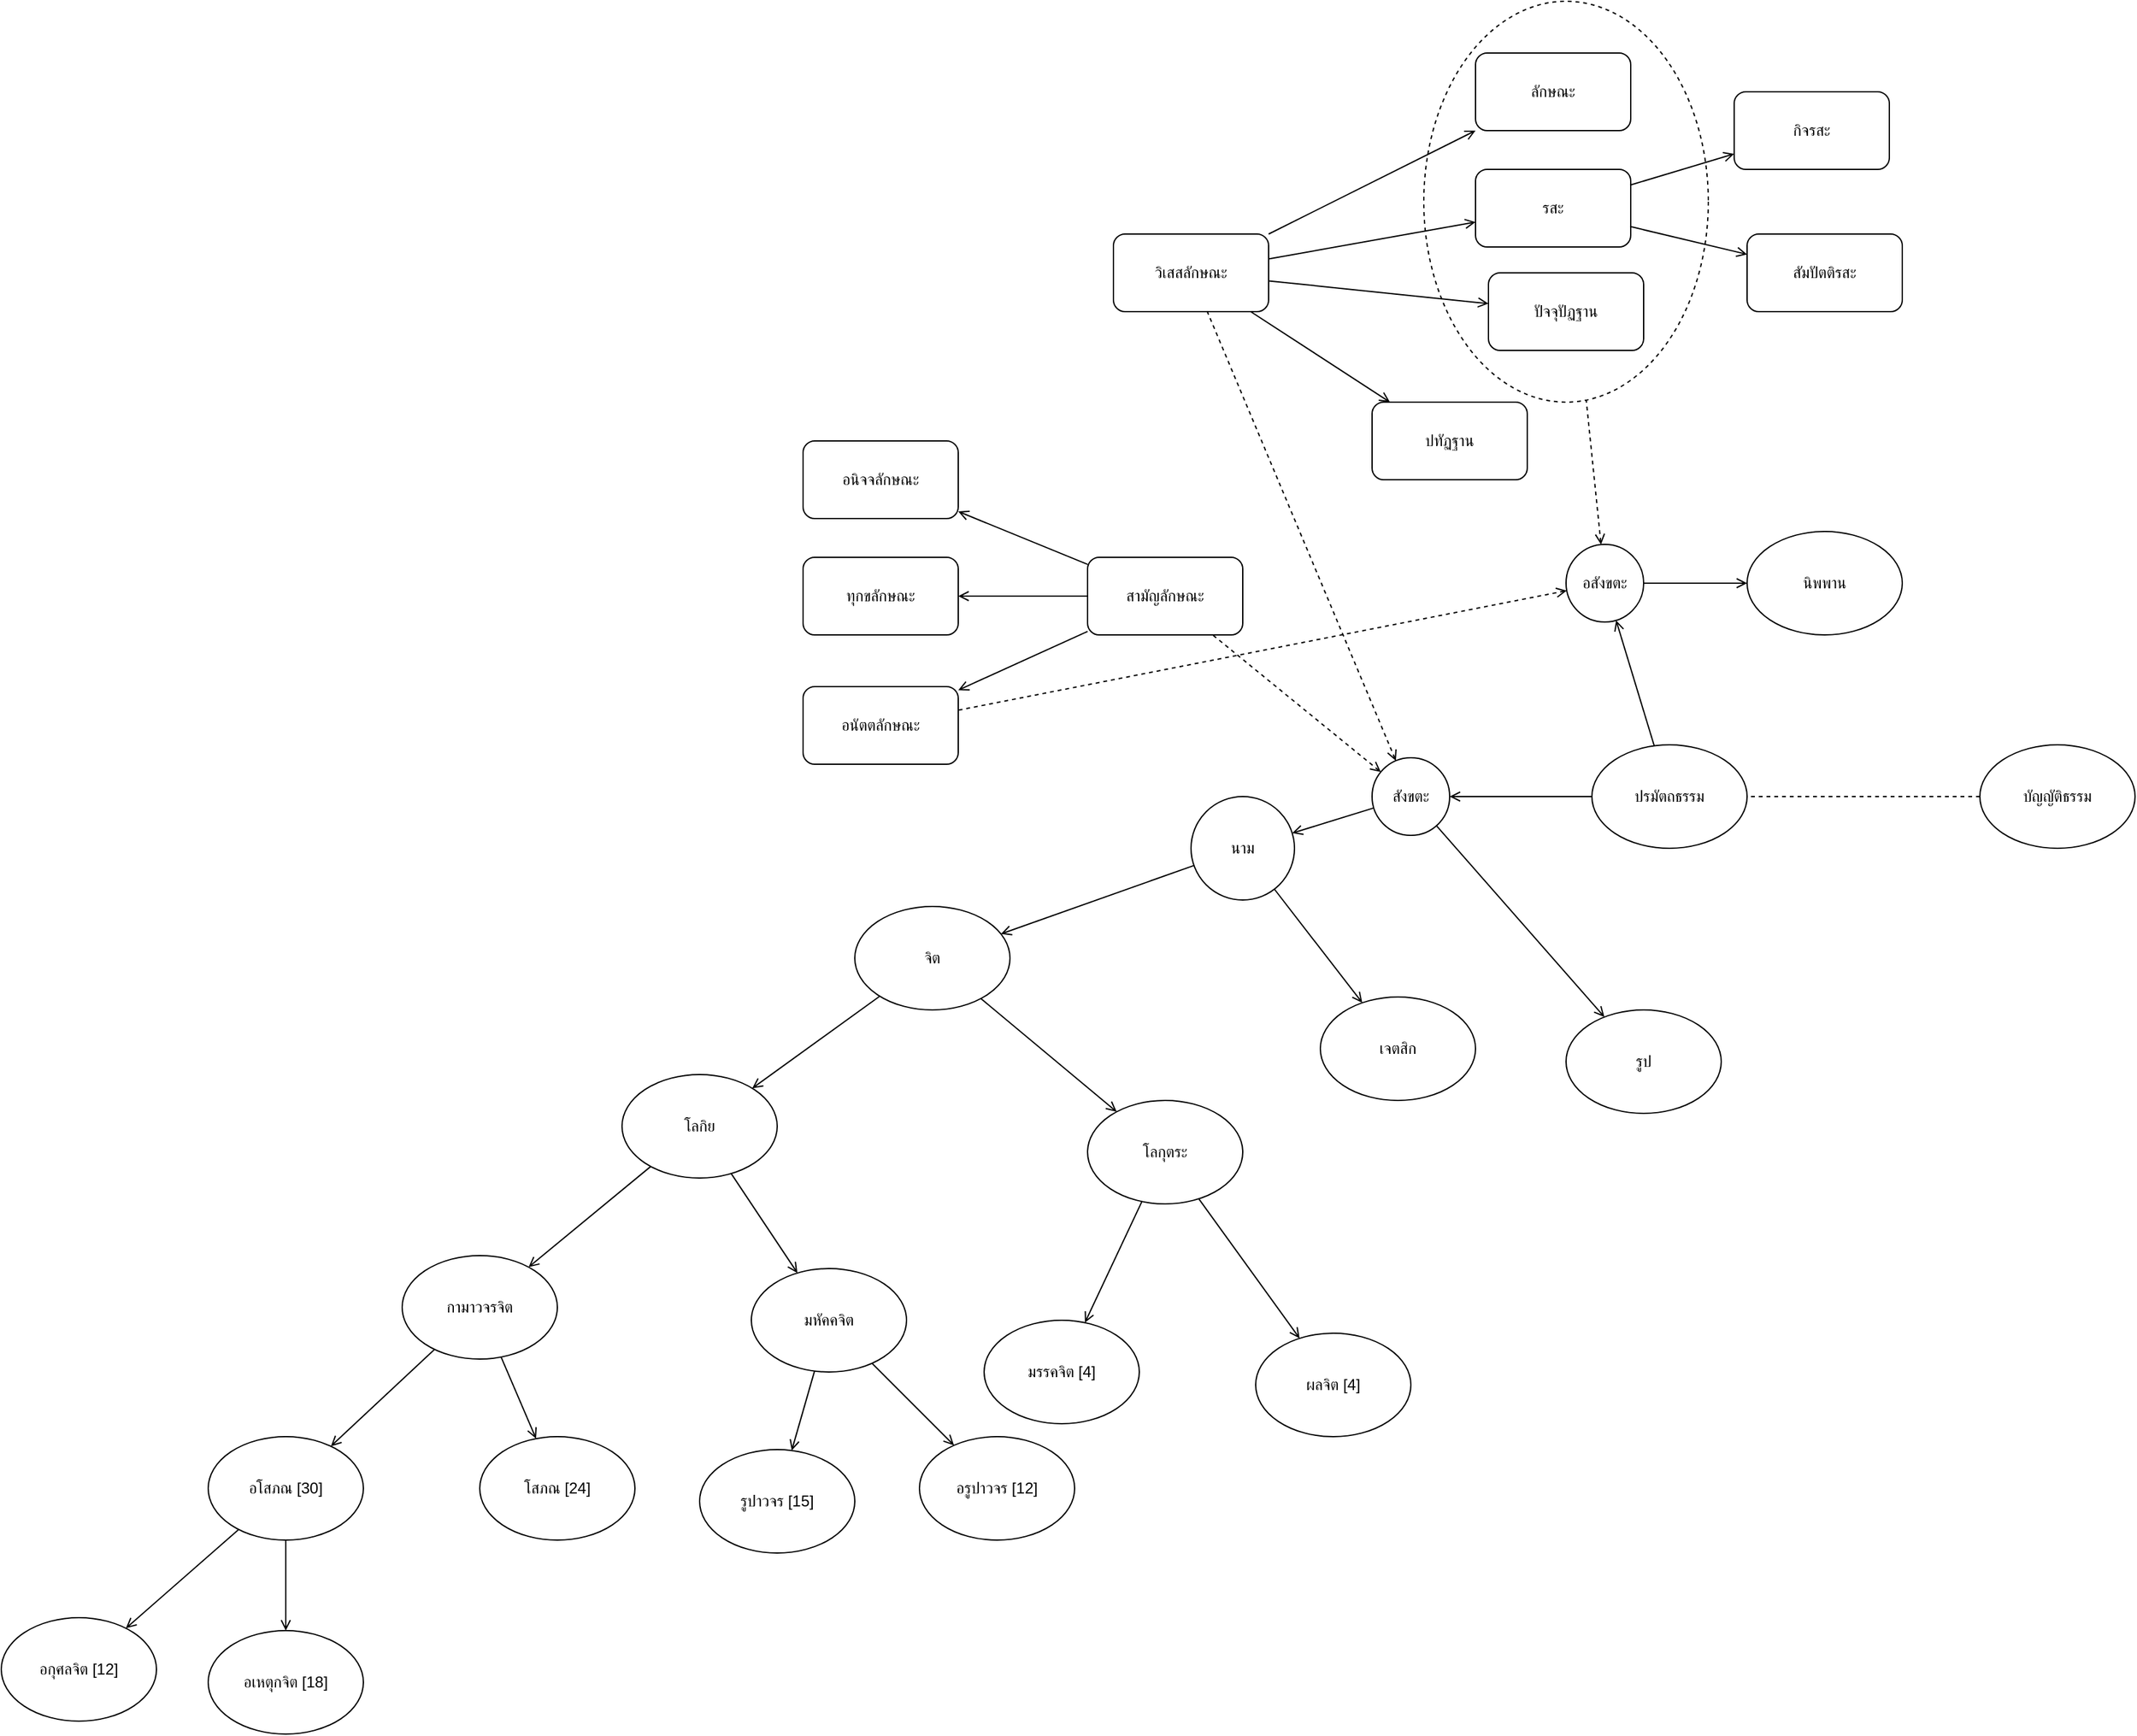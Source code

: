<mxfile version="16.2.1" type="github">
  <diagram id="NXEd3F06SdvpRlzZAtwD" name="Page-1">
    <mxGraphModel dx="1971" dy="1519" grid="1" gridSize="10" guides="1" tooltips="1" connect="1" arrows="1" fold="1" page="1" pageScale="1" pageWidth="1100" pageHeight="850" math="0" shadow="0">
      <root>
        <mxCell id="0" />
        <mxCell id="1" parent="0" />
        <mxCell id="BVzkEmnIKLTDEYWlBooW-53" style="rounded=0;orthogonalLoop=1;jettySize=auto;html=1;startArrow=none;startFill=0;endArrow=open;endFill=0;" edge="1" parent="1" source="BVzkEmnIKLTDEYWlBooW-47" target="BVzkEmnIKLTDEYWlBooW-87">
          <mxGeometry relative="1" as="geometry" />
        </mxCell>
        <mxCell id="BVzkEmnIKLTDEYWlBooW-57" style="edgeStyle=none;rounded=0;orthogonalLoop=1;jettySize=auto;html=1;startArrow=none;startFill=0;endArrow=open;endFill=0;" edge="1" parent="1" source="BVzkEmnIKLTDEYWlBooW-47" target="BVzkEmnIKLTDEYWlBooW-95">
          <mxGeometry relative="1" as="geometry" />
        </mxCell>
        <mxCell id="BVzkEmnIKLTDEYWlBooW-47" value="ปรมัตถธรรม" style="ellipse;whiteSpace=wrap;html=1;" vertex="1" parent="1">
          <mxGeometry x="550" y="385" width="120" height="80" as="geometry" />
        </mxCell>
        <mxCell id="BVzkEmnIKLTDEYWlBooW-49" style="rounded=0;orthogonalLoop=1;jettySize=auto;html=1;startArrow=none;startFill=0;endArrow=none;endFill=0;dashed=1;" edge="1" parent="1" source="BVzkEmnIKLTDEYWlBooW-48" target="BVzkEmnIKLTDEYWlBooW-47">
          <mxGeometry relative="1" as="geometry" />
        </mxCell>
        <mxCell id="BVzkEmnIKLTDEYWlBooW-48" value="&lt;span&gt;บัญญัติธรรม&lt;/span&gt;" style="ellipse;whiteSpace=wrap;html=1;" vertex="1" parent="1">
          <mxGeometry x="850" y="385" width="120" height="80" as="geometry" />
        </mxCell>
        <mxCell id="BVzkEmnIKLTDEYWlBooW-70" style="edgeStyle=none;rounded=0;orthogonalLoop=1;jettySize=auto;html=1;startArrow=open;startFill=0;endArrow=none;endFill=0;" edge="1" parent="1" source="BVzkEmnIKLTDEYWlBooW-98" target="BVzkEmnIKLTDEYWlBooW-87">
          <mxGeometry relative="1" as="geometry" />
        </mxCell>
        <mxCell id="BVzkEmnIKLTDEYWlBooW-103" style="edgeStyle=none;rounded=0;orthogonalLoop=1;jettySize=auto;html=1;startArrow=none;startFill=0;endArrow=open;endFill=0;" edge="1" parent="1" source="BVzkEmnIKLTDEYWlBooW-50" target="BVzkEmnIKLTDEYWlBooW-101">
          <mxGeometry relative="1" as="geometry" />
        </mxCell>
        <mxCell id="BVzkEmnIKLTDEYWlBooW-104" style="edgeStyle=none;rounded=0;orthogonalLoop=1;jettySize=auto;html=1;startArrow=none;startFill=0;endArrow=open;endFill=0;" edge="1" parent="1" source="BVzkEmnIKLTDEYWlBooW-50" target="BVzkEmnIKLTDEYWlBooW-102">
          <mxGeometry relative="1" as="geometry" />
        </mxCell>
        <mxCell id="BVzkEmnIKLTDEYWlBooW-50" value="จิต" style="ellipse;whiteSpace=wrap;html=1;" vertex="1" parent="1">
          <mxGeometry x="-20" y="510" width="120" height="80" as="geometry" />
        </mxCell>
        <mxCell id="BVzkEmnIKLTDEYWlBooW-71" style="edgeStyle=none;rounded=0;orthogonalLoop=1;jettySize=auto;html=1;startArrow=open;startFill=0;endArrow=none;endFill=0;" edge="1" parent="1" source="BVzkEmnIKLTDEYWlBooW-51" target="BVzkEmnIKLTDEYWlBooW-98">
          <mxGeometry relative="1" as="geometry" />
        </mxCell>
        <mxCell id="BVzkEmnIKLTDEYWlBooW-51" value="เจตสิก" style="ellipse;whiteSpace=wrap;html=1;" vertex="1" parent="1">
          <mxGeometry x="340" y="580" width="120" height="80" as="geometry" />
        </mxCell>
        <mxCell id="BVzkEmnIKLTDEYWlBooW-72" style="edgeStyle=none;rounded=0;orthogonalLoop=1;jettySize=auto;html=1;startArrow=open;startFill=0;endArrow=none;endFill=0;" edge="1" parent="1" source="BVzkEmnIKLTDEYWlBooW-52" target="BVzkEmnIKLTDEYWlBooW-87">
          <mxGeometry relative="1" as="geometry" />
        </mxCell>
        <mxCell id="BVzkEmnIKLTDEYWlBooW-52" value="รูป" style="ellipse;whiteSpace=wrap;html=1;" vertex="1" parent="1">
          <mxGeometry x="530" y="590" width="120" height="80" as="geometry" />
        </mxCell>
        <mxCell id="BVzkEmnIKLTDEYWlBooW-94" style="edgeStyle=none;rounded=0;orthogonalLoop=1;jettySize=auto;html=1;startArrow=open;startFill=0;endArrow=none;endFill=0;" edge="1" parent="1" source="BVzkEmnIKLTDEYWlBooW-56" target="BVzkEmnIKLTDEYWlBooW-95">
          <mxGeometry relative="1" as="geometry" />
        </mxCell>
        <mxCell id="BVzkEmnIKLTDEYWlBooW-56" value="นิพพาน" style="ellipse;whiteSpace=wrap;html=1;" vertex="1" parent="1">
          <mxGeometry x="670" y="220" width="120" height="80" as="geometry" />
        </mxCell>
        <mxCell id="BVzkEmnIKLTDEYWlBooW-62" style="edgeStyle=none;rounded=0;orthogonalLoop=1;jettySize=auto;html=1;startArrow=none;startFill=0;endArrow=open;endFill=0;" edge="1" parent="1" source="BVzkEmnIKLTDEYWlBooW-58" target="BVzkEmnIKLTDEYWlBooW-60">
          <mxGeometry relative="1" as="geometry" />
        </mxCell>
        <mxCell id="BVzkEmnIKLTDEYWlBooW-63" style="edgeStyle=none;rounded=0;orthogonalLoop=1;jettySize=auto;html=1;startArrow=none;startFill=0;endArrow=open;endFill=0;" edge="1" parent="1" source="BVzkEmnIKLTDEYWlBooW-58" target="BVzkEmnIKLTDEYWlBooW-59">
          <mxGeometry relative="1" as="geometry" />
        </mxCell>
        <mxCell id="BVzkEmnIKLTDEYWlBooW-64" style="edgeStyle=none;rounded=0;orthogonalLoop=1;jettySize=auto;html=1;startArrow=none;startFill=0;endArrow=open;endFill=0;" edge="1" parent="1" source="BVzkEmnIKLTDEYWlBooW-58" target="BVzkEmnIKLTDEYWlBooW-61">
          <mxGeometry relative="1" as="geometry" />
        </mxCell>
        <mxCell id="BVzkEmnIKLTDEYWlBooW-58" value="สามัญลักษณะ" style="rounded=1;whiteSpace=wrap;html=1;" vertex="1" parent="1">
          <mxGeometry x="160" y="240" width="120" height="60" as="geometry" />
        </mxCell>
        <mxCell id="BVzkEmnIKLTDEYWlBooW-59" value="อนิจจลักษณะ" style="rounded=1;whiteSpace=wrap;html=1;" vertex="1" parent="1">
          <mxGeometry x="-60" y="150" width="120" height="60" as="geometry" />
        </mxCell>
        <mxCell id="BVzkEmnIKLTDEYWlBooW-60" value="ทุกขลักษณะ" style="rounded=1;whiteSpace=wrap;html=1;" vertex="1" parent="1">
          <mxGeometry x="-60" y="240" width="120" height="60" as="geometry" />
        </mxCell>
        <mxCell id="BVzkEmnIKLTDEYWlBooW-61" value="อนัตตลักษณะ" style="rounded=1;whiteSpace=wrap;html=1;" vertex="1" parent="1">
          <mxGeometry x="-60" y="340" width="120" height="60" as="geometry" />
        </mxCell>
        <mxCell id="BVzkEmnIKLTDEYWlBooW-76" style="edgeStyle=none;rounded=0;orthogonalLoop=1;jettySize=auto;html=1;startArrow=none;startFill=0;endArrow=open;endFill=0;" edge="1" parent="1" source="BVzkEmnIKLTDEYWlBooW-74" target="BVzkEmnIKLTDEYWlBooW-75">
          <mxGeometry relative="1" as="geometry" />
        </mxCell>
        <mxCell id="BVzkEmnIKLTDEYWlBooW-78" style="edgeStyle=none;rounded=0;orthogonalLoop=1;jettySize=auto;html=1;startArrow=none;startFill=0;endArrow=open;endFill=0;" edge="1" parent="1" source="BVzkEmnIKLTDEYWlBooW-74" target="BVzkEmnIKLTDEYWlBooW-77">
          <mxGeometry relative="1" as="geometry" />
        </mxCell>
        <mxCell id="BVzkEmnIKLTDEYWlBooW-84" style="edgeStyle=none;rounded=0;orthogonalLoop=1;jettySize=auto;html=1;startArrow=none;startFill=0;endArrow=open;endFill=0;" edge="1" parent="1" source="BVzkEmnIKLTDEYWlBooW-74" target="BVzkEmnIKLTDEYWlBooW-83">
          <mxGeometry relative="1" as="geometry" />
        </mxCell>
        <mxCell id="BVzkEmnIKLTDEYWlBooW-86" style="edgeStyle=none;rounded=0;orthogonalLoop=1;jettySize=auto;html=1;startArrow=none;startFill=0;endArrow=open;endFill=0;" edge="1" parent="1" source="BVzkEmnIKLTDEYWlBooW-74" target="BVzkEmnIKLTDEYWlBooW-85">
          <mxGeometry relative="1" as="geometry" />
        </mxCell>
        <mxCell id="BVzkEmnIKLTDEYWlBooW-74" value="วิเสสลักษณะ" style="rounded=1;whiteSpace=wrap;html=1;" vertex="1" parent="1">
          <mxGeometry x="180" y="-10" width="120" height="60" as="geometry" />
        </mxCell>
        <mxCell id="BVzkEmnIKLTDEYWlBooW-75" value="ลักษณะ" style="rounded=1;whiteSpace=wrap;html=1;" vertex="1" parent="1">
          <mxGeometry x="460" y="-150" width="120" height="60" as="geometry" />
        </mxCell>
        <mxCell id="BVzkEmnIKLTDEYWlBooW-80" style="edgeStyle=none;rounded=0;orthogonalLoop=1;jettySize=auto;html=1;startArrow=none;startFill=0;endArrow=open;endFill=0;" edge="1" parent="1" source="BVzkEmnIKLTDEYWlBooW-77" target="BVzkEmnIKLTDEYWlBooW-79">
          <mxGeometry relative="1" as="geometry" />
        </mxCell>
        <mxCell id="BVzkEmnIKLTDEYWlBooW-82" style="edgeStyle=none;rounded=0;orthogonalLoop=1;jettySize=auto;html=1;startArrow=none;startFill=0;endArrow=open;endFill=0;" edge="1" parent="1" source="BVzkEmnIKLTDEYWlBooW-77" target="BVzkEmnIKLTDEYWlBooW-81">
          <mxGeometry relative="1" as="geometry" />
        </mxCell>
        <mxCell id="BVzkEmnIKLTDEYWlBooW-77" value="รสะ" style="rounded=1;whiteSpace=wrap;html=1;" vertex="1" parent="1">
          <mxGeometry x="460" y="-60" width="120" height="60" as="geometry" />
        </mxCell>
        <mxCell id="BVzkEmnIKLTDEYWlBooW-79" value="กิจรสะ" style="rounded=1;whiteSpace=wrap;html=1;" vertex="1" parent="1">
          <mxGeometry x="660" y="-120" width="120" height="60" as="geometry" />
        </mxCell>
        <mxCell id="BVzkEmnIKLTDEYWlBooW-81" value="สัมปัตติรสะ" style="rounded=1;whiteSpace=wrap;html=1;" vertex="1" parent="1">
          <mxGeometry x="670" y="-10" width="120" height="60" as="geometry" />
        </mxCell>
        <mxCell id="BVzkEmnIKLTDEYWlBooW-83" value="ปัจจุปัฏฐาน" style="rounded=1;whiteSpace=wrap;html=1;" vertex="1" parent="1">
          <mxGeometry x="470" y="20" width="120" height="60" as="geometry" />
        </mxCell>
        <mxCell id="BVzkEmnIKLTDEYWlBooW-85" value="ปทัฏฐาน" style="rounded=1;whiteSpace=wrap;html=1;" vertex="1" parent="1">
          <mxGeometry x="380" y="120" width="120" height="60" as="geometry" />
        </mxCell>
        <mxCell id="BVzkEmnIKLTDEYWlBooW-88" style="edgeStyle=none;rounded=0;orthogonalLoop=1;jettySize=auto;html=1;startArrow=open;startFill=0;endArrow=none;endFill=0;dashed=1;" edge="1" parent="1" source="BVzkEmnIKLTDEYWlBooW-87" target="BVzkEmnIKLTDEYWlBooW-58">
          <mxGeometry relative="1" as="geometry" />
        </mxCell>
        <mxCell id="BVzkEmnIKLTDEYWlBooW-89" style="edgeStyle=none;rounded=0;orthogonalLoop=1;jettySize=auto;html=1;dashed=1;startArrow=open;startFill=0;endArrow=none;endFill=0;" edge="1" parent="1" source="BVzkEmnIKLTDEYWlBooW-87" target="BVzkEmnIKLTDEYWlBooW-74">
          <mxGeometry relative="1" as="geometry" />
        </mxCell>
        <mxCell id="BVzkEmnIKLTDEYWlBooW-87" value="สังขตะ" style="ellipse;whiteSpace=wrap;html=1;aspect=fixed;" vertex="1" parent="1">
          <mxGeometry x="380" y="395" width="60" height="60" as="geometry" />
        </mxCell>
        <mxCell id="BVzkEmnIKLTDEYWlBooW-93" value="" style="ellipse;whiteSpace=wrap;html=1;fillColor=none;dashed=1;" vertex="1" parent="1">
          <mxGeometry x="420" y="-190" width="220" height="310" as="geometry" />
        </mxCell>
        <mxCell id="BVzkEmnIKLTDEYWlBooW-96" style="edgeStyle=none;rounded=0;orthogonalLoop=1;jettySize=auto;html=1;dashed=1;startArrow=open;startFill=0;endArrow=none;endFill=0;" edge="1" parent="1" source="BVzkEmnIKLTDEYWlBooW-95" target="BVzkEmnIKLTDEYWlBooW-93">
          <mxGeometry relative="1" as="geometry" />
        </mxCell>
        <mxCell id="BVzkEmnIKLTDEYWlBooW-97" style="edgeStyle=none;rounded=0;orthogonalLoop=1;jettySize=auto;html=1;dashed=1;startArrow=open;startFill=0;endArrow=none;endFill=0;" edge="1" parent="1" source="BVzkEmnIKLTDEYWlBooW-95" target="BVzkEmnIKLTDEYWlBooW-61">
          <mxGeometry relative="1" as="geometry" />
        </mxCell>
        <mxCell id="BVzkEmnIKLTDEYWlBooW-95" value="อสังขตะ" style="ellipse;whiteSpace=wrap;html=1;aspect=fixed;" vertex="1" parent="1">
          <mxGeometry x="530" y="230" width="60" height="60" as="geometry" />
        </mxCell>
        <mxCell id="BVzkEmnIKLTDEYWlBooW-100" style="edgeStyle=none;rounded=0;orthogonalLoop=1;jettySize=auto;html=1;startArrow=none;startFill=0;endArrow=open;endFill=0;" edge="1" parent="1" source="BVzkEmnIKLTDEYWlBooW-98" target="BVzkEmnIKLTDEYWlBooW-50">
          <mxGeometry relative="1" as="geometry" />
        </mxCell>
        <mxCell id="BVzkEmnIKLTDEYWlBooW-98" value="นาม" style="ellipse;whiteSpace=wrap;html=1;aspect=fixed;fillColor=none;" vertex="1" parent="1">
          <mxGeometry x="240" y="425" width="80" height="80" as="geometry" />
        </mxCell>
        <mxCell id="BVzkEmnIKLTDEYWlBooW-107" style="edgeStyle=none;rounded=0;orthogonalLoop=1;jettySize=auto;html=1;startArrow=none;startFill=0;endArrow=open;endFill=0;" edge="1" parent="1" source="BVzkEmnIKLTDEYWlBooW-101" target="BVzkEmnIKLTDEYWlBooW-105">
          <mxGeometry relative="1" as="geometry" />
        </mxCell>
        <mxCell id="BVzkEmnIKLTDEYWlBooW-108" style="edgeStyle=none;rounded=0;orthogonalLoop=1;jettySize=auto;html=1;startArrow=none;startFill=0;endArrow=open;endFill=0;" edge="1" parent="1" source="BVzkEmnIKLTDEYWlBooW-101" target="BVzkEmnIKLTDEYWlBooW-106">
          <mxGeometry relative="1" as="geometry" />
        </mxCell>
        <mxCell id="BVzkEmnIKLTDEYWlBooW-101" value="โลกิย" style="ellipse;whiteSpace=wrap;html=1;" vertex="1" parent="1">
          <mxGeometry x="-200" y="640" width="120" height="80" as="geometry" />
        </mxCell>
        <mxCell id="BVzkEmnIKLTDEYWlBooW-111" style="edgeStyle=none;rounded=0;orthogonalLoop=1;jettySize=auto;html=1;startArrow=none;startFill=0;endArrow=open;endFill=0;" edge="1" parent="1" source="BVzkEmnIKLTDEYWlBooW-102" target="BVzkEmnIKLTDEYWlBooW-109">
          <mxGeometry relative="1" as="geometry" />
        </mxCell>
        <mxCell id="BVzkEmnIKLTDEYWlBooW-112" style="edgeStyle=none;rounded=0;orthogonalLoop=1;jettySize=auto;html=1;startArrow=none;startFill=0;endArrow=open;endFill=0;" edge="1" parent="1" source="BVzkEmnIKLTDEYWlBooW-102" target="BVzkEmnIKLTDEYWlBooW-110">
          <mxGeometry relative="1" as="geometry" />
        </mxCell>
        <mxCell id="BVzkEmnIKLTDEYWlBooW-102" value="โลกุตระ" style="ellipse;whiteSpace=wrap;html=1;" vertex="1" parent="1">
          <mxGeometry x="160" y="660" width="120" height="80" as="geometry" />
        </mxCell>
        <mxCell id="BVzkEmnIKLTDEYWlBooW-115" style="edgeStyle=none;rounded=0;orthogonalLoop=1;jettySize=auto;html=1;startArrow=none;startFill=0;endArrow=open;endFill=0;" edge="1" parent="1" source="BVzkEmnIKLTDEYWlBooW-105" target="BVzkEmnIKLTDEYWlBooW-113">
          <mxGeometry relative="1" as="geometry" />
        </mxCell>
        <mxCell id="BVzkEmnIKLTDEYWlBooW-116" style="edgeStyle=none;rounded=0;orthogonalLoop=1;jettySize=auto;html=1;startArrow=none;startFill=0;endArrow=open;endFill=0;" edge="1" parent="1" source="BVzkEmnIKLTDEYWlBooW-105" target="BVzkEmnIKLTDEYWlBooW-114">
          <mxGeometry relative="1" as="geometry" />
        </mxCell>
        <mxCell id="BVzkEmnIKLTDEYWlBooW-105" value="กามาวจรจิต" style="ellipse;whiteSpace=wrap;html=1;" vertex="1" parent="1">
          <mxGeometry x="-370" y="780" width="120" height="80" as="geometry" />
        </mxCell>
        <mxCell id="BVzkEmnIKLTDEYWlBooW-119" style="edgeStyle=none;rounded=0;orthogonalLoop=1;jettySize=auto;html=1;startArrow=none;startFill=0;endArrow=open;endFill=0;" edge="1" parent="1" source="BVzkEmnIKLTDEYWlBooW-106" target="BVzkEmnIKLTDEYWlBooW-117">
          <mxGeometry relative="1" as="geometry" />
        </mxCell>
        <mxCell id="BVzkEmnIKLTDEYWlBooW-120" style="edgeStyle=none;rounded=0;orthogonalLoop=1;jettySize=auto;html=1;startArrow=none;startFill=0;endArrow=open;endFill=0;" edge="1" parent="1" source="BVzkEmnIKLTDEYWlBooW-106" target="BVzkEmnIKLTDEYWlBooW-118">
          <mxGeometry relative="1" as="geometry" />
        </mxCell>
        <mxCell id="BVzkEmnIKLTDEYWlBooW-106" value="มหัคคจิต" style="ellipse;whiteSpace=wrap;html=1;" vertex="1" parent="1">
          <mxGeometry x="-100" y="790" width="120" height="80" as="geometry" />
        </mxCell>
        <mxCell id="BVzkEmnIKLTDEYWlBooW-109" value="มรรคจิต [4]" style="ellipse;whiteSpace=wrap;html=1;" vertex="1" parent="1">
          <mxGeometry x="80" y="830" width="120" height="80" as="geometry" />
        </mxCell>
        <mxCell id="BVzkEmnIKLTDEYWlBooW-110" value="ผลจิต [4]" style="ellipse;whiteSpace=wrap;html=1;" vertex="1" parent="1">
          <mxGeometry x="290" y="840" width="120" height="80" as="geometry" />
        </mxCell>
        <mxCell id="BVzkEmnIKLTDEYWlBooW-123" style="edgeStyle=none;rounded=0;orthogonalLoop=1;jettySize=auto;html=1;startArrow=none;startFill=0;endArrow=open;endFill=0;" edge="1" parent="1" source="BVzkEmnIKLTDEYWlBooW-113" target="BVzkEmnIKLTDEYWlBooW-121">
          <mxGeometry relative="1" as="geometry" />
        </mxCell>
        <mxCell id="BVzkEmnIKLTDEYWlBooW-124" style="edgeStyle=none;rounded=0;orthogonalLoop=1;jettySize=auto;html=1;startArrow=none;startFill=0;endArrow=open;endFill=0;" edge="1" parent="1" source="BVzkEmnIKLTDEYWlBooW-113" target="BVzkEmnIKLTDEYWlBooW-122">
          <mxGeometry relative="1" as="geometry" />
        </mxCell>
        <mxCell id="BVzkEmnIKLTDEYWlBooW-113" value="อโสภณ [30]" style="ellipse;whiteSpace=wrap;html=1;" vertex="1" parent="1">
          <mxGeometry x="-520" y="920" width="120" height="80" as="geometry" />
        </mxCell>
        <mxCell id="BVzkEmnIKLTDEYWlBooW-114" value="โสภณ [24]" style="ellipse;whiteSpace=wrap;html=1;" vertex="1" parent="1">
          <mxGeometry x="-310" y="920" width="120" height="80" as="geometry" />
        </mxCell>
        <mxCell id="BVzkEmnIKLTDEYWlBooW-117" value="รูปาวจร [15]" style="ellipse;whiteSpace=wrap;html=1;" vertex="1" parent="1">
          <mxGeometry x="-140" y="930" width="120" height="80" as="geometry" />
        </mxCell>
        <mxCell id="BVzkEmnIKLTDEYWlBooW-118" value="อรูปาวจร&amp;nbsp;[12]" style="ellipse;whiteSpace=wrap;html=1;" vertex="1" parent="1">
          <mxGeometry x="30" y="920" width="120" height="80" as="geometry" />
        </mxCell>
        <mxCell id="BVzkEmnIKLTDEYWlBooW-121" value="อกุศลจิต [12]" style="ellipse;whiteSpace=wrap;html=1;" vertex="1" parent="1">
          <mxGeometry x="-680" y="1060" width="120" height="80" as="geometry" />
        </mxCell>
        <mxCell id="BVzkEmnIKLTDEYWlBooW-122" value="อเหตุกจิต [18]" style="ellipse;whiteSpace=wrap;html=1;" vertex="1" parent="1">
          <mxGeometry x="-520" y="1070" width="120" height="80" as="geometry" />
        </mxCell>
      </root>
    </mxGraphModel>
  </diagram>
</mxfile>
